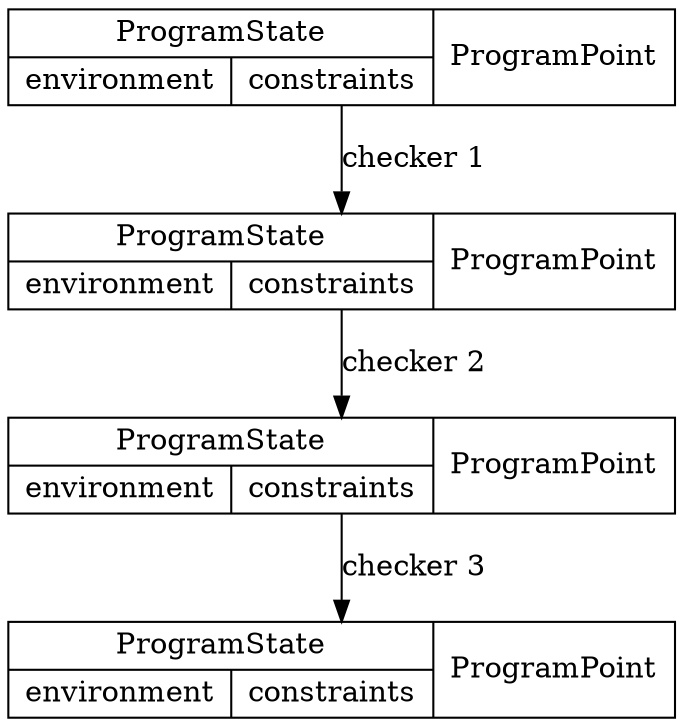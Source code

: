 digraph G {
	node[label="{ProgramState |{environment | constraints}} | ProgramPoint", shape=record];
	start -> s1[label="checker 1"];
	s1 -> s2[label="checker 2"];
	s2 -> end[label="checker 3"];
}